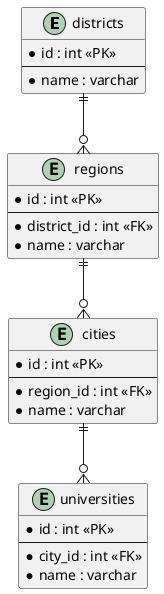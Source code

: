 @startuml

entity "districts" {
  * id : int <<PK>>
  --
  * name : varchar
}

entity "regions" {
  * id : int <<PK>>
  --
  * district_id : int <<FK>>
  * name : varchar
}

entity "cities" {
  * id : int <<PK>>
  --
  * region_id : int <<FK>>
  * name : varchar
}

entity "universities" {
  * id : int <<PK>>
  --
  * city_id : int <<FK>>
  * name : varchar
}

' Relationships
districts ||--o{ regions 
regions ||--o{ cities  
cities   ||--o{ universities 

@enduml

